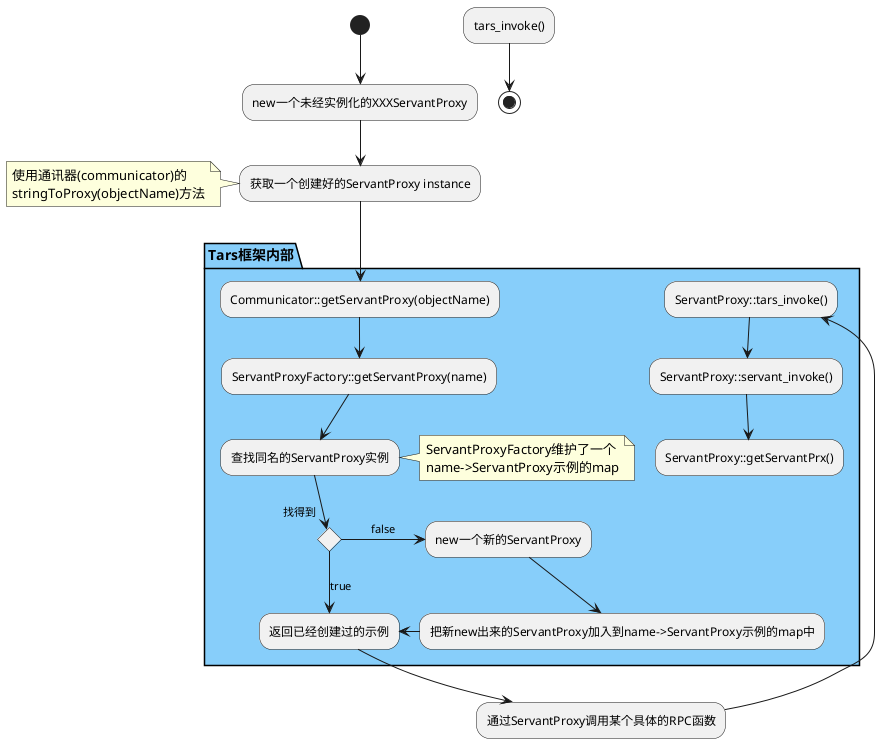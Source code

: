 @startuml Create ServantProxy

(*) --> "new一个未经实例化的XXXServantProxy"
--> "获取一个创建好的ServantProxy instance"
note left
    使用通讯器(communicator)的
    stringToProxy(objectName)方法
end note

partition "Tars框架内部" #LightSkyBlue {
--> "Communicator::getServantProxy(objectName)"
--> "ServantProxyFactory::getServantProxy(name)"
--> "查找同名的ServantProxy实例"
note left
    ServantProxyFactory维护了一个
    name->ServantProxy示例的map
end note

if "找得到" then
    -> [true] "返回已经创建过的示例"
else
    -> [false] "new一个新的ServantProxy"
    --> "把新new出来的ServantProxy加入到name->ServantProxy示例的map中"
endif

-> "返回已经创建过的示例"
}

--> "通过ServantProxy调用某个具体的RPC函数"

partition "Tars框架内部" {
-> "ServantProxy::tars_invoke()"
--> "ServantProxy::servant_invoke()"
--> "ServantProxy::getServantPrx()"
}

"tars_invoke()" --> (*)

@enduml